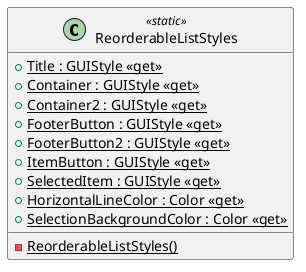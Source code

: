 @startuml
class ReorderableListStyles <<static>> {
    {static} - ReorderableListStyles()
    + {static} Title : GUIStyle <<get>>
    + {static} Container : GUIStyle <<get>>
    + {static} Container2 : GUIStyle <<get>>
    + {static} FooterButton : GUIStyle <<get>>
    + {static} FooterButton2 : GUIStyle <<get>>
    + {static} ItemButton : GUIStyle <<get>>
    + {static} SelectedItem : GUIStyle <<get>>
    + {static} HorizontalLineColor : Color <<get>>
    + {static} SelectionBackgroundColor : Color <<get>>
}
@enduml
